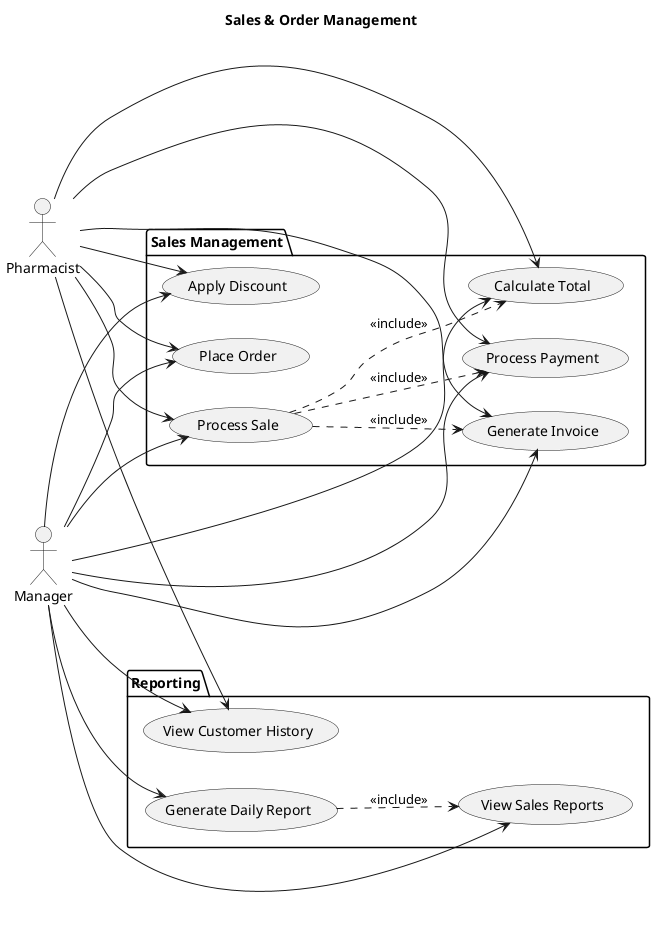 @startuml Sales Management Use Cases

title Sales & Order Management

left to right direction

actor "Pharmacist" as pharmacist
actor "Manager" as manager

package "Sales Management" {
  usecase "Place Order" as UC1
  usecase "Process Sale" as UC2
  usecase "Generate Invoice" as UC3
  usecase "Calculate Total" as UC4
  usecase "Apply Discount" as UC5
  usecase "Process Payment" as UC6
}

package "Reporting" {
  usecase "View Sales Reports" as UC11
  usecase "Generate Daily Report" as UC12
  usecase "View Customer History" as UC13
}

' Pharmacist relationships
pharmacist --> UC1
pharmacist --> UC2
pharmacist --> UC3
pharmacist --> UC4
pharmacist --> UC5
pharmacist --> UC6
pharmacist --> UC13

' Manager relationships
manager --> UC1
manager --> UC2
manager --> UC3
manager --> UC4
manager --> UC5
manager --> UC6
manager --> UC11
manager --> UC12
manager --> UC13

' Include relationships
UC2 ..> UC4 : <<include>>
UC2 ..> UC6 : <<include>>
UC2 ..> UC3 : <<include>>
UC12 ..> UC11 : <<include>>

@enduml
